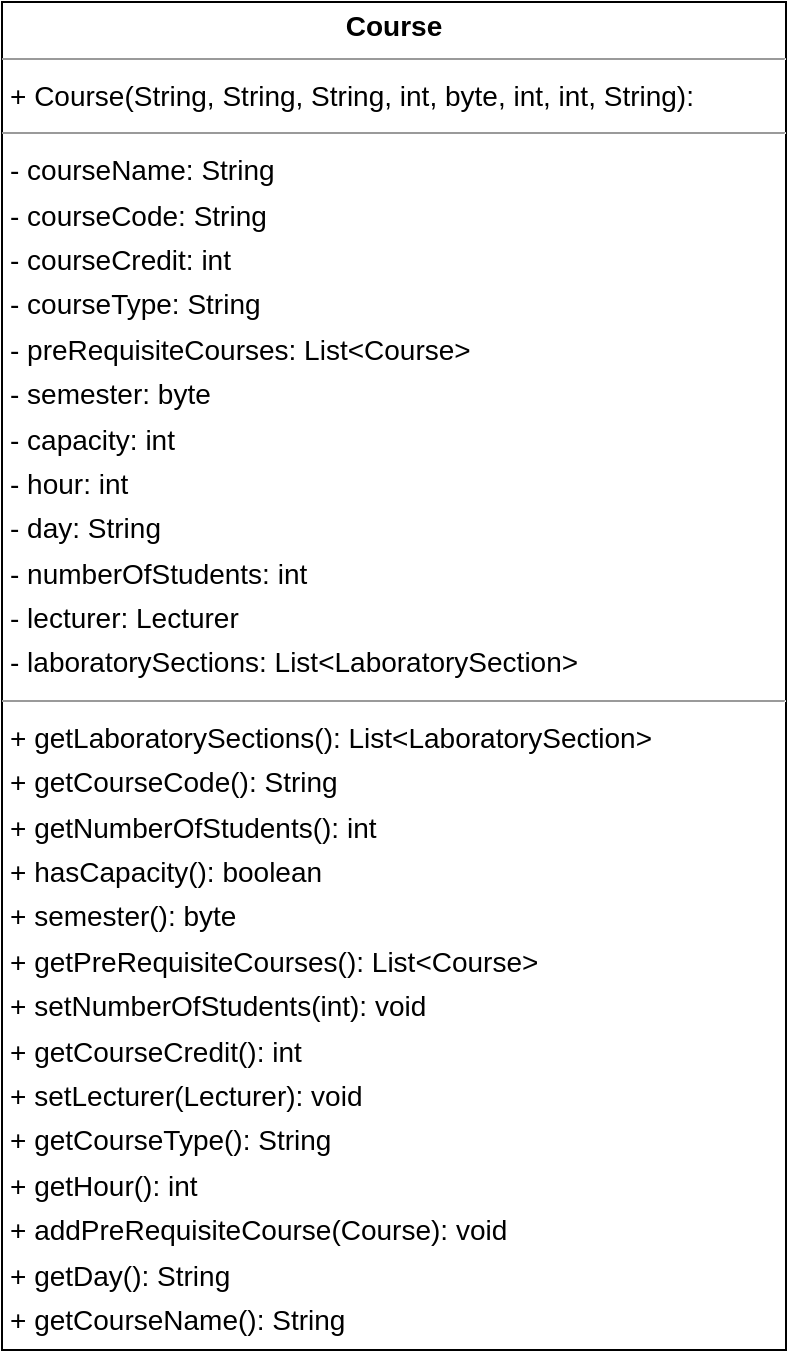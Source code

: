 <mxfile version="22.1.2" type="device">
  <diagram name="Page-1" id="SwVwc6btx6GhK7ysHuHt">
    <mxGraphModel dx="1349" dy="606" grid="1" gridSize="10" guides="1" tooltips="1" connect="1" arrows="1" fold="1" page="1" pageScale="1" pageWidth="827" pageHeight="1169" math="0" shadow="0">
      <root>
        <mxCell id="0" />
        <mxCell id="1" parent="0" />
        <mxCell id="EJe2F_a8BL221Hmxs2pe-1" value="&lt;p style=&quot;margin:0px;margin-top:4px;text-align:center;&quot;&gt;&lt;b&gt;Course&lt;/b&gt;&lt;/p&gt;&lt;hr size=&quot;1&quot;/&gt;&lt;p style=&quot;margin:0 0 0 4px;line-height:1.6;&quot;&gt;+ Course(String, String, String, int, byte, int, int, String): &lt;/p&gt;&lt;hr size=&quot;1&quot;/&gt;&lt;p style=&quot;margin:0 0 0 4px;line-height:1.6;&quot;&gt;- courseName: String&lt;br/&gt;- courseCode: String&lt;br/&gt;- courseCredit: int&lt;br/&gt;- courseType: String&lt;br/&gt;- preRequisiteCourses: List&amp;lt;Course&amp;gt;&lt;br/&gt;- semester: byte&lt;br/&gt;- capacity: int&lt;br/&gt;- hour: int&lt;br/&gt;- day: String&lt;br/&gt;- numberOfStudents: int&lt;br/&gt;- lecturer: Lecturer&lt;br/&gt;- laboratorySections: List&amp;lt;LaboratorySection&amp;gt;&lt;/p&gt;&lt;hr size=&quot;1&quot;/&gt;&lt;p style=&quot;margin:0 0 0 4px;line-height:1.6;&quot;&gt;+ getLaboratorySections(): List&amp;lt;LaboratorySection&amp;gt;&lt;br/&gt;+ getCourseCode(): String&lt;br/&gt;+ getNumberOfStudents(): int&lt;br/&gt;+ hasCapacity(): boolean&lt;br/&gt;+ semester(): byte&lt;br/&gt;+ getPreRequisiteCourses(): List&amp;lt;Course&amp;gt;&lt;br/&gt;+ setNumberOfStudents(int): void&lt;br/&gt;+ getCourseCredit(): int&lt;br/&gt;+ setLecturer(Lecturer): void&lt;br/&gt;+ getCourseType(): String&lt;br/&gt;+ getHour(): int&lt;br/&gt;+ addPreRequisiteCourse(Course): void&lt;br/&gt;+ getDay(): String&lt;br/&gt;+ getCourseName(): String&lt;/p&gt;" style="verticalAlign=top;align=left;overflow=fill;fontSize=14;fontFamily=Helvetica;html=1;rounded=0;shadow=0;comic=0;labelBackgroundColor=none;strokeWidth=1;" vertex="1" parent="1">
          <mxGeometry x="-196" y="1016" width="392" height="674" as="geometry" />
        </mxCell>
      </root>
    </mxGraphModel>
  </diagram>
</mxfile>
